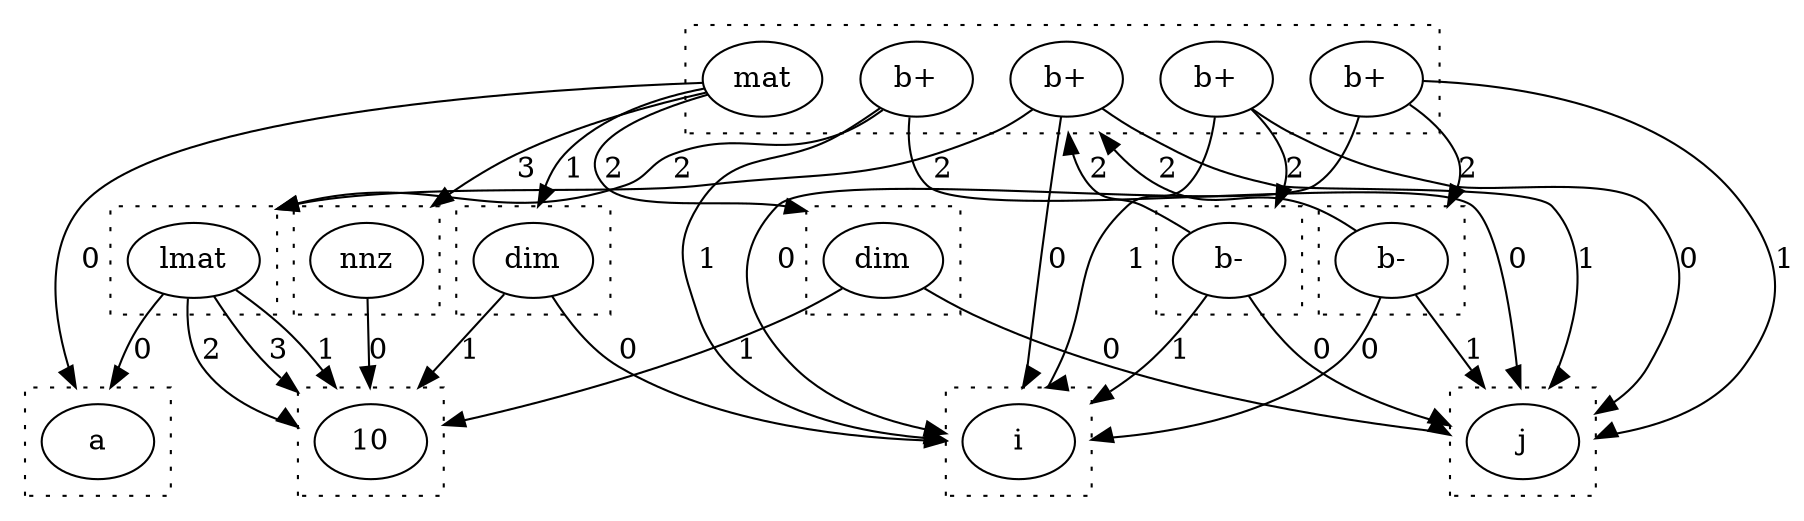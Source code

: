 digraph {
  compound=true
  subgraph cluster_0 {
    style=dotted
    0.0[label = "a"]
  }
  subgraph cluster_1 {
    style=dotted
    1.0[label = "i"]
  }
  subgraph cluster_2 {
    style=dotted
    2.0[label = "10"]
  }
  subgraph cluster_3 {
    style=dotted
    3.0[label = "dim"]
  }
  subgraph cluster_4 {
    style=dotted
    4.0[label = "j"]
  }
  subgraph cluster_5 {
    style=dotted
    5.0[label = "dim"]
  }
  subgraph cluster_6 {
    style=dotted
    6.0[label = "nnz"]
  }
  subgraph cluster_7 {
    style=dotted
    7.0[label = "b+"]
    7.1[label = "mat"]
    7.2[label = "b+"]
    7.3[label = "b+"]
    7.4[label = "b+"]
  }
  subgraph cluster_8 {
    style=dotted
    8.0[label = "lmat"]
  }
  subgraph cluster_11 {
    style=dotted
    11.0[label = "b-"]
  }
  subgraph cluster_13 {
    style=dotted
    13.0[label = "b-"]
  }
  3.0 -> 1.0 [lhead = cluster_1, label = 0]
  3.0 -> 2.0 [lhead = cluster_2, label = 1]
  5.0 -> 4.0 [lhead = cluster_4, label = 0]
  5.0 -> 2.0 [lhead = cluster_2, label = 1]
  6.0 -> 2.0 [lhead = cluster_2, label = 0]
  7.0 -> 1.0 [lhead = cluster_1, label = 0]
  7.0 -> 4.0 [lhead = cluster_4, label = 1]
  7.0 -> 8.0 [lhead = cluster_8, label = 2]
  7.1 -> 0.0 [lhead = cluster_0, label = 0]
  7.1 -> 3.0 [lhead = cluster_3, label = 1]
  7.1 -> 5.0 [lhead = cluster_5, label = 2]
  7.1 -> 6.0 [lhead = cluster_6, label = 3]
  7.2 -> 4.0 [lhead = cluster_4, label = 0]
  7.2 -> 1.0 [lhead = cluster_1, label = 1]
  7.2 -> 8.0 [lhead = cluster_8, label = 2]
  7.3 -> 4.0 [lhead = cluster_4, label = 0]
  7.3 -> 1.0 [lhead = cluster_1, label = 1]
  7.3 -> 11.0 [lhead = cluster_11, label = 2]
  7.4 -> 1.0 [lhead = cluster_1, label = 0]
  7.4 -> 4.0 [lhead = cluster_4, label = 1]
  7.4 -> 13.0 [lhead = cluster_13, label = 2]
  8.0 -> 0.0 [lhead = cluster_0, label = 0]
  8.0 -> 2.0 [lhead = cluster_2, label = 1]
  8.0 -> 2.0 [lhead = cluster_2, label = 2]
  8.0 -> 2.0 [lhead = cluster_2, label = 3]
  11.0 -> 4.0 [lhead = cluster_4, label = 0]
  11.0 -> 1.0 [lhead = cluster_1, label = 1]
  11.0 -> 7.0 [lhead = cluster_7, label = 2]
  13.0 -> 1.0 [lhead = cluster_1, label = 0]
  13.0 -> 4.0 [lhead = cluster_4, label = 1]
  13.0 -> 7.0 [lhead = cluster_7, label = 2]
}